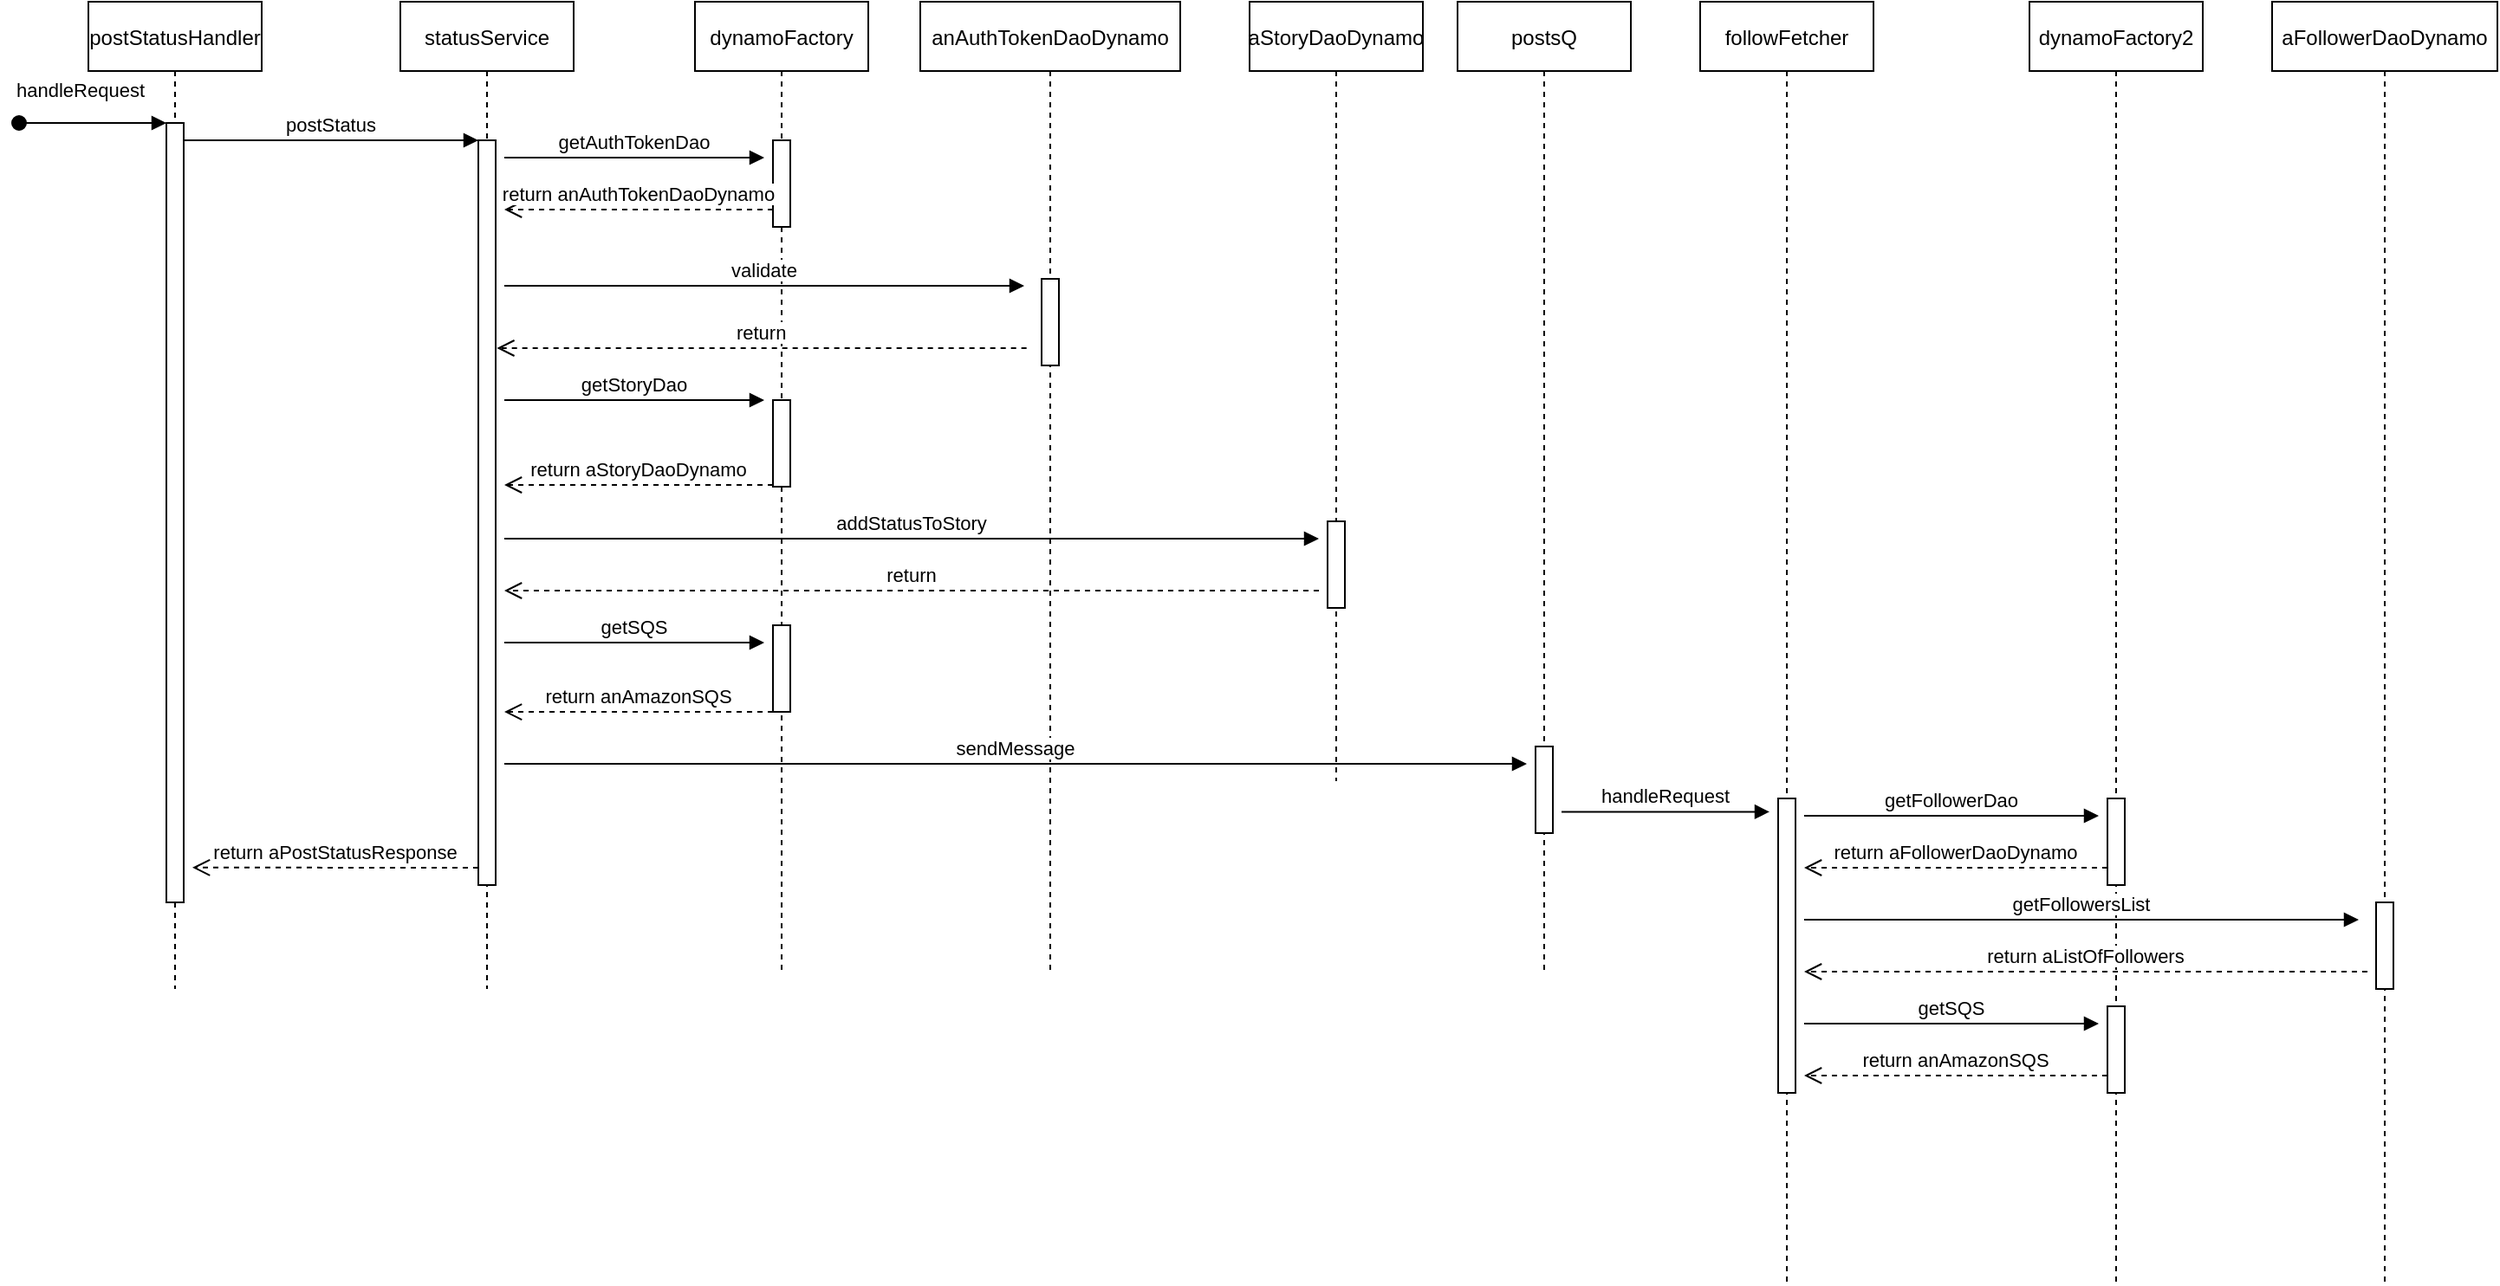 <mxfile version="16.6.5" type="github">
  <diagram id="kgpKYQtTHZ0yAKxKKP6v" name="Page-1">
    <mxGraphModel dx="1598" dy="684" grid="1" gridSize="10" guides="1" tooltips="1" connect="1" arrows="1" fold="1" page="1" pageScale="1" pageWidth="850" pageHeight="1100" math="0" shadow="0">
      <root>
        <mxCell id="0" />
        <mxCell id="1" parent="0" />
        <mxCell id="3nuBFxr9cyL0pnOWT2aG-1" value="postStatusHandler" style="shape=umlLifeline;perimeter=lifelinePerimeter;container=1;collapsible=0;recursiveResize=0;rounded=0;shadow=0;strokeWidth=1;" parent="1" vertex="1">
          <mxGeometry x="120" y="80" width="100" height="570" as="geometry" />
        </mxCell>
        <mxCell id="3nuBFxr9cyL0pnOWT2aG-2" value="" style="points=[];perimeter=orthogonalPerimeter;rounded=0;shadow=0;strokeWidth=1;" parent="3nuBFxr9cyL0pnOWT2aG-1" vertex="1">
          <mxGeometry x="45" y="70" width="10" height="450" as="geometry" />
        </mxCell>
        <mxCell id="3nuBFxr9cyL0pnOWT2aG-3" value="handleRequest" style="verticalAlign=bottom;startArrow=oval;endArrow=block;startSize=8;shadow=0;strokeWidth=1;" parent="3nuBFxr9cyL0pnOWT2aG-1" target="3nuBFxr9cyL0pnOWT2aG-2" edge="1">
          <mxGeometry x="-0.167" y="10" relative="1" as="geometry">
            <mxPoint x="-40" y="70" as="sourcePoint" />
            <mxPoint as="offset" />
          </mxGeometry>
        </mxCell>
        <mxCell id="3nuBFxr9cyL0pnOWT2aG-5" value="statusService" style="shape=umlLifeline;perimeter=lifelinePerimeter;container=1;collapsible=0;recursiveResize=0;rounded=0;shadow=0;strokeWidth=1;" parent="1" vertex="1">
          <mxGeometry x="300" y="80" width="100" height="570" as="geometry" />
        </mxCell>
        <mxCell id="3nuBFxr9cyL0pnOWT2aG-6" value="" style="points=[];perimeter=orthogonalPerimeter;rounded=0;shadow=0;strokeWidth=1;" parent="3nuBFxr9cyL0pnOWT2aG-5" vertex="1">
          <mxGeometry x="45" y="80" width="10" height="430" as="geometry" />
        </mxCell>
        <mxCell id="3nuBFxr9cyL0pnOWT2aG-8" value="postStatus" style="verticalAlign=bottom;endArrow=block;entryX=0;entryY=0;shadow=0;strokeWidth=1;" parent="1" source="3nuBFxr9cyL0pnOWT2aG-2" target="3nuBFxr9cyL0pnOWT2aG-6" edge="1">
          <mxGeometry relative="1" as="geometry">
            <mxPoint x="275" y="160" as="sourcePoint" />
          </mxGeometry>
        </mxCell>
        <mxCell id="8Z1b3bNdNyz0HPnYyta1-1" value="dynamoFactory" style="shape=umlLifeline;perimeter=lifelinePerimeter;container=1;collapsible=0;recursiveResize=0;rounded=0;shadow=0;strokeWidth=1;" vertex="1" parent="1">
          <mxGeometry x="470" y="80" width="100" height="560" as="geometry" />
        </mxCell>
        <mxCell id="8Z1b3bNdNyz0HPnYyta1-2" value="" style="points=[];perimeter=orthogonalPerimeter;rounded=0;shadow=0;strokeWidth=1;" vertex="1" parent="8Z1b3bNdNyz0HPnYyta1-1">
          <mxGeometry x="45" y="80" width="10" height="50" as="geometry" />
        </mxCell>
        <mxCell id="8Z1b3bNdNyz0HPnYyta1-3" value="getAuthTokenDao" style="verticalAlign=bottom;endArrow=block;shadow=0;strokeWidth=1;" edge="1" parent="8Z1b3bNdNyz0HPnYyta1-1">
          <mxGeometry relative="1" as="geometry">
            <mxPoint x="-110" y="90" as="sourcePoint" />
            <mxPoint x="40" y="90" as="targetPoint" />
          </mxGeometry>
        </mxCell>
        <mxCell id="8Z1b3bNdNyz0HPnYyta1-4" value="return anAuthTokenDaoDynamo" style="verticalAlign=bottom;endArrow=open;dashed=1;endSize=8;exitX=0;exitY=0.95;shadow=0;strokeWidth=1;" edge="1" parent="8Z1b3bNdNyz0HPnYyta1-1">
          <mxGeometry relative="1" as="geometry">
            <mxPoint x="-110" y="120" as="targetPoint" />
            <mxPoint x="45" y="120.0" as="sourcePoint" />
          </mxGeometry>
        </mxCell>
        <mxCell id="8Z1b3bNdNyz0HPnYyta1-15" value="" style="points=[];perimeter=orthogonalPerimeter;rounded=0;shadow=0;strokeWidth=1;" vertex="1" parent="8Z1b3bNdNyz0HPnYyta1-1">
          <mxGeometry x="45" y="230" width="10" height="50" as="geometry" />
        </mxCell>
        <mxCell id="8Z1b3bNdNyz0HPnYyta1-17" value="return aStoryDaoDynamo" style="verticalAlign=bottom;endArrow=open;dashed=1;endSize=8;exitX=0;exitY=0.95;shadow=0;strokeWidth=1;" edge="1" parent="8Z1b3bNdNyz0HPnYyta1-1">
          <mxGeometry relative="1" as="geometry">
            <mxPoint x="-110" y="279" as="targetPoint" />
            <mxPoint x="45" y="278.95" as="sourcePoint" />
          </mxGeometry>
        </mxCell>
        <mxCell id="8Z1b3bNdNyz0HPnYyta1-18" value="addStatusToStory" style="verticalAlign=bottom;endArrow=block;shadow=0;strokeWidth=1;" edge="1" parent="8Z1b3bNdNyz0HPnYyta1-1">
          <mxGeometry relative="1" as="geometry">
            <mxPoint x="-110" y="310" as="sourcePoint" />
            <mxPoint x="360" y="310" as="targetPoint" />
          </mxGeometry>
        </mxCell>
        <mxCell id="8Z1b3bNdNyz0HPnYyta1-20" value="" style="points=[];perimeter=orthogonalPerimeter;rounded=0;shadow=0;strokeWidth=1;" vertex="1" parent="8Z1b3bNdNyz0HPnYyta1-1">
          <mxGeometry x="45" y="360" width="10" height="50" as="geometry" />
        </mxCell>
        <mxCell id="8Z1b3bNdNyz0HPnYyta1-21" value="getSQS" style="verticalAlign=bottom;endArrow=block;shadow=0;strokeWidth=1;" edge="1" parent="8Z1b3bNdNyz0HPnYyta1-1">
          <mxGeometry relative="1" as="geometry">
            <mxPoint x="-110" y="370" as="sourcePoint" />
            <mxPoint x="40" y="370" as="targetPoint" />
          </mxGeometry>
        </mxCell>
        <mxCell id="8Z1b3bNdNyz0HPnYyta1-5" value="anAuthTokenDaoDynamo" style="shape=umlLifeline;perimeter=lifelinePerimeter;container=1;collapsible=0;recursiveResize=0;rounded=0;shadow=0;strokeWidth=1;" vertex="1" parent="1">
          <mxGeometry x="600" y="80" width="150" height="560" as="geometry" />
        </mxCell>
        <mxCell id="8Z1b3bNdNyz0HPnYyta1-6" value="" style="points=[];perimeter=orthogonalPerimeter;rounded=0;shadow=0;strokeWidth=1;" vertex="1" parent="8Z1b3bNdNyz0HPnYyta1-5">
          <mxGeometry x="70" y="160" width="10" height="50" as="geometry" />
        </mxCell>
        <mxCell id="8Z1b3bNdNyz0HPnYyta1-10" value="return" style="verticalAlign=bottom;endArrow=open;dashed=1;endSize=8;exitX=0;exitY=0.95;shadow=0;strokeWidth=1;" edge="1" parent="8Z1b3bNdNyz0HPnYyta1-5">
          <mxGeometry relative="1" as="geometry">
            <mxPoint x="-244.333" y="200.0" as="targetPoint" />
            <mxPoint x="61.33" y="200.0" as="sourcePoint" />
          </mxGeometry>
        </mxCell>
        <mxCell id="8Z1b3bNdNyz0HPnYyta1-25" value="sendMessage" style="verticalAlign=bottom;endArrow=block;shadow=0;strokeWidth=1;" edge="1" parent="8Z1b3bNdNyz0HPnYyta1-5">
          <mxGeometry relative="1" as="geometry">
            <mxPoint x="-240" y="440" as="sourcePoint" />
            <mxPoint x="350" y="440" as="targetPoint" />
          </mxGeometry>
        </mxCell>
        <mxCell id="8Z1b3bNdNyz0HPnYyta1-9" value="validate" style="verticalAlign=bottom;endArrow=block;shadow=0;strokeWidth=1;" edge="1" parent="1">
          <mxGeometry relative="1" as="geometry">
            <mxPoint x="360" y="244" as="sourcePoint" />
            <mxPoint x="660" y="244" as="targetPoint" />
          </mxGeometry>
        </mxCell>
        <mxCell id="8Z1b3bNdNyz0HPnYyta1-11" value="aStoryDaoDynamo" style="shape=umlLifeline;perimeter=lifelinePerimeter;container=1;collapsible=0;recursiveResize=0;rounded=0;shadow=0;strokeWidth=1;" vertex="1" parent="1">
          <mxGeometry x="790" y="80" width="100" height="450" as="geometry" />
        </mxCell>
        <mxCell id="8Z1b3bNdNyz0HPnYyta1-12" value="" style="points=[];perimeter=orthogonalPerimeter;rounded=0;shadow=0;strokeWidth=1;" vertex="1" parent="8Z1b3bNdNyz0HPnYyta1-11">
          <mxGeometry x="45" y="300" width="10" height="50" as="geometry" />
        </mxCell>
        <mxCell id="8Z1b3bNdNyz0HPnYyta1-16" value="getStoryDao" style="verticalAlign=bottom;endArrow=block;shadow=0;strokeWidth=1;" edge="1" parent="1">
          <mxGeometry relative="1" as="geometry">
            <mxPoint x="360" y="310" as="sourcePoint" />
            <mxPoint x="510" y="310" as="targetPoint" />
          </mxGeometry>
        </mxCell>
        <mxCell id="8Z1b3bNdNyz0HPnYyta1-19" value="return" style="verticalAlign=bottom;endArrow=open;dashed=1;endSize=8;shadow=0;strokeWidth=1;" edge="1" parent="1">
          <mxGeometry relative="1" as="geometry">
            <mxPoint x="360" y="420" as="targetPoint" />
            <mxPoint x="830" y="420" as="sourcePoint" />
          </mxGeometry>
        </mxCell>
        <mxCell id="8Z1b3bNdNyz0HPnYyta1-22" value="return anAmazonSQS" style="verticalAlign=bottom;endArrow=open;dashed=1;endSize=8;exitX=0;exitY=0.95;shadow=0;strokeWidth=1;" edge="1" parent="1">
          <mxGeometry relative="1" as="geometry">
            <mxPoint x="360" y="490.05" as="targetPoint" />
            <mxPoint x="515" y="490.0" as="sourcePoint" />
          </mxGeometry>
        </mxCell>
        <mxCell id="8Z1b3bNdNyz0HPnYyta1-23" value="postsQ" style="shape=umlLifeline;perimeter=lifelinePerimeter;container=1;collapsible=0;recursiveResize=0;rounded=0;shadow=0;strokeWidth=1;" vertex="1" parent="1">
          <mxGeometry x="910" y="80" width="100" height="560" as="geometry" />
        </mxCell>
        <mxCell id="8Z1b3bNdNyz0HPnYyta1-24" value="" style="points=[];perimeter=orthogonalPerimeter;rounded=0;shadow=0;strokeWidth=1;" vertex="1" parent="8Z1b3bNdNyz0HPnYyta1-23">
          <mxGeometry x="45" y="430" width="10" height="50" as="geometry" />
        </mxCell>
        <mxCell id="8Z1b3bNdNyz0HPnYyta1-27" value="return aPostStatusResponse" style="verticalAlign=bottom;endArrow=open;dashed=1;endSize=8;exitX=0;exitY=0.95;shadow=0;strokeWidth=1;entryX=0.6;entryY=0.877;entryDx=0;entryDy=0;entryPerimeter=0;" edge="1" parent="1" target="3nuBFxr9cyL0pnOWT2aG-1">
          <mxGeometry relative="1" as="geometry">
            <mxPoint x="190" y="580.05" as="targetPoint" />
            <mxPoint x="345" y="580.0" as="sourcePoint" />
          </mxGeometry>
        </mxCell>
        <mxCell id="8Z1b3bNdNyz0HPnYyta1-28" value="followFetcher" style="shape=umlLifeline;perimeter=lifelinePerimeter;container=1;collapsible=0;recursiveResize=0;rounded=0;shadow=0;strokeWidth=1;" vertex="1" parent="1">
          <mxGeometry x="1050" y="80" width="100" height="740" as="geometry" />
        </mxCell>
        <mxCell id="8Z1b3bNdNyz0HPnYyta1-29" value="" style="points=[];perimeter=orthogonalPerimeter;rounded=0;shadow=0;strokeWidth=1;" vertex="1" parent="8Z1b3bNdNyz0HPnYyta1-28">
          <mxGeometry x="45" y="460" width="10" height="170" as="geometry" />
        </mxCell>
        <mxCell id="8Z1b3bNdNyz0HPnYyta1-30" value="handleRequest" style="verticalAlign=bottom;endArrow=block;shadow=0;strokeWidth=1;" edge="1" parent="1">
          <mxGeometry relative="1" as="geometry">
            <mxPoint x="970" y="547.7" as="sourcePoint" />
            <mxPoint x="1090" y="547.7" as="targetPoint" />
          </mxGeometry>
        </mxCell>
        <mxCell id="8Z1b3bNdNyz0HPnYyta1-31" value="dynamoFactory2" style="shape=umlLifeline;perimeter=lifelinePerimeter;container=1;collapsible=0;recursiveResize=0;rounded=0;shadow=0;strokeWidth=1;" vertex="1" parent="1">
          <mxGeometry x="1240" y="80" width="100" height="740" as="geometry" />
        </mxCell>
        <mxCell id="8Z1b3bNdNyz0HPnYyta1-32" value="" style="points=[];perimeter=orthogonalPerimeter;rounded=0;shadow=0;strokeWidth=1;" vertex="1" parent="8Z1b3bNdNyz0HPnYyta1-31">
          <mxGeometry x="45" y="460" width="10" height="50" as="geometry" />
        </mxCell>
        <mxCell id="8Z1b3bNdNyz0HPnYyta1-33" value="getFollowerDao" style="verticalAlign=bottom;endArrow=block;shadow=0;strokeWidth=1;" edge="1" parent="8Z1b3bNdNyz0HPnYyta1-31">
          <mxGeometry relative="1" as="geometry">
            <mxPoint x="-130" y="470" as="sourcePoint" />
            <mxPoint x="40" y="470" as="targetPoint" />
          </mxGeometry>
        </mxCell>
        <mxCell id="8Z1b3bNdNyz0HPnYyta1-34" value="return aFollowerDaoDynamo" style="verticalAlign=bottom;endArrow=open;dashed=1;endSize=8;exitX=0;exitY=0.95;shadow=0;strokeWidth=1;" edge="1" parent="8Z1b3bNdNyz0HPnYyta1-31">
          <mxGeometry relative="1" as="geometry">
            <mxPoint x="-130" y="500" as="targetPoint" />
            <mxPoint x="45" y="500.0" as="sourcePoint" />
          </mxGeometry>
        </mxCell>
        <mxCell id="8Z1b3bNdNyz0HPnYyta1-41" value="" style="points=[];perimeter=orthogonalPerimeter;rounded=0;shadow=0;strokeWidth=1;" vertex="1" parent="8Z1b3bNdNyz0HPnYyta1-31">
          <mxGeometry x="45" y="580" width="10" height="50" as="geometry" />
        </mxCell>
        <mxCell id="8Z1b3bNdNyz0HPnYyta1-42" value="getSQS" style="verticalAlign=bottom;endArrow=block;shadow=0;strokeWidth=1;" edge="1" parent="8Z1b3bNdNyz0HPnYyta1-31">
          <mxGeometry relative="1" as="geometry">
            <mxPoint x="-130" y="590" as="sourcePoint" />
            <mxPoint x="40" y="590" as="targetPoint" />
          </mxGeometry>
        </mxCell>
        <mxCell id="8Z1b3bNdNyz0HPnYyta1-43" value="return anAmazonSQS" style="verticalAlign=bottom;endArrow=open;dashed=1;endSize=8;exitX=0;exitY=0.95;shadow=0;strokeWidth=1;" edge="1" parent="8Z1b3bNdNyz0HPnYyta1-31">
          <mxGeometry relative="1" as="geometry">
            <mxPoint x="-130" y="620" as="targetPoint" />
            <mxPoint x="45" y="620.0" as="sourcePoint" />
          </mxGeometry>
        </mxCell>
        <mxCell id="8Z1b3bNdNyz0HPnYyta1-35" value="aFollowerDaoDynamo" style="shape=umlLifeline;perimeter=lifelinePerimeter;container=1;collapsible=0;recursiveResize=0;rounded=0;shadow=0;strokeWidth=1;" vertex="1" parent="1">
          <mxGeometry x="1380" y="80" width="130" height="740" as="geometry" />
        </mxCell>
        <mxCell id="8Z1b3bNdNyz0HPnYyta1-36" value="" style="points=[];perimeter=orthogonalPerimeter;rounded=0;shadow=0;strokeWidth=1;" vertex="1" parent="8Z1b3bNdNyz0HPnYyta1-35">
          <mxGeometry x="60" y="520" width="10" height="50" as="geometry" />
        </mxCell>
        <mxCell id="8Z1b3bNdNyz0HPnYyta1-39" value="getFollowersList" style="verticalAlign=bottom;endArrow=block;shadow=0;strokeWidth=1;" edge="1" parent="1">
          <mxGeometry relative="1" as="geometry">
            <mxPoint x="1110" y="610" as="sourcePoint" />
            <mxPoint x="1430" y="610" as="targetPoint" />
          </mxGeometry>
        </mxCell>
        <mxCell id="8Z1b3bNdNyz0HPnYyta1-40" value="return aListOfFollowers" style="verticalAlign=bottom;endArrow=open;dashed=1;endSize=8;exitX=0;exitY=0.95;shadow=0;strokeWidth=1;" edge="1" parent="1">
          <mxGeometry relative="1" as="geometry">
            <mxPoint x="1110" y="640" as="targetPoint" />
            <mxPoint x="1435" y="640.0" as="sourcePoint" />
          </mxGeometry>
        </mxCell>
      </root>
    </mxGraphModel>
  </diagram>
</mxfile>
